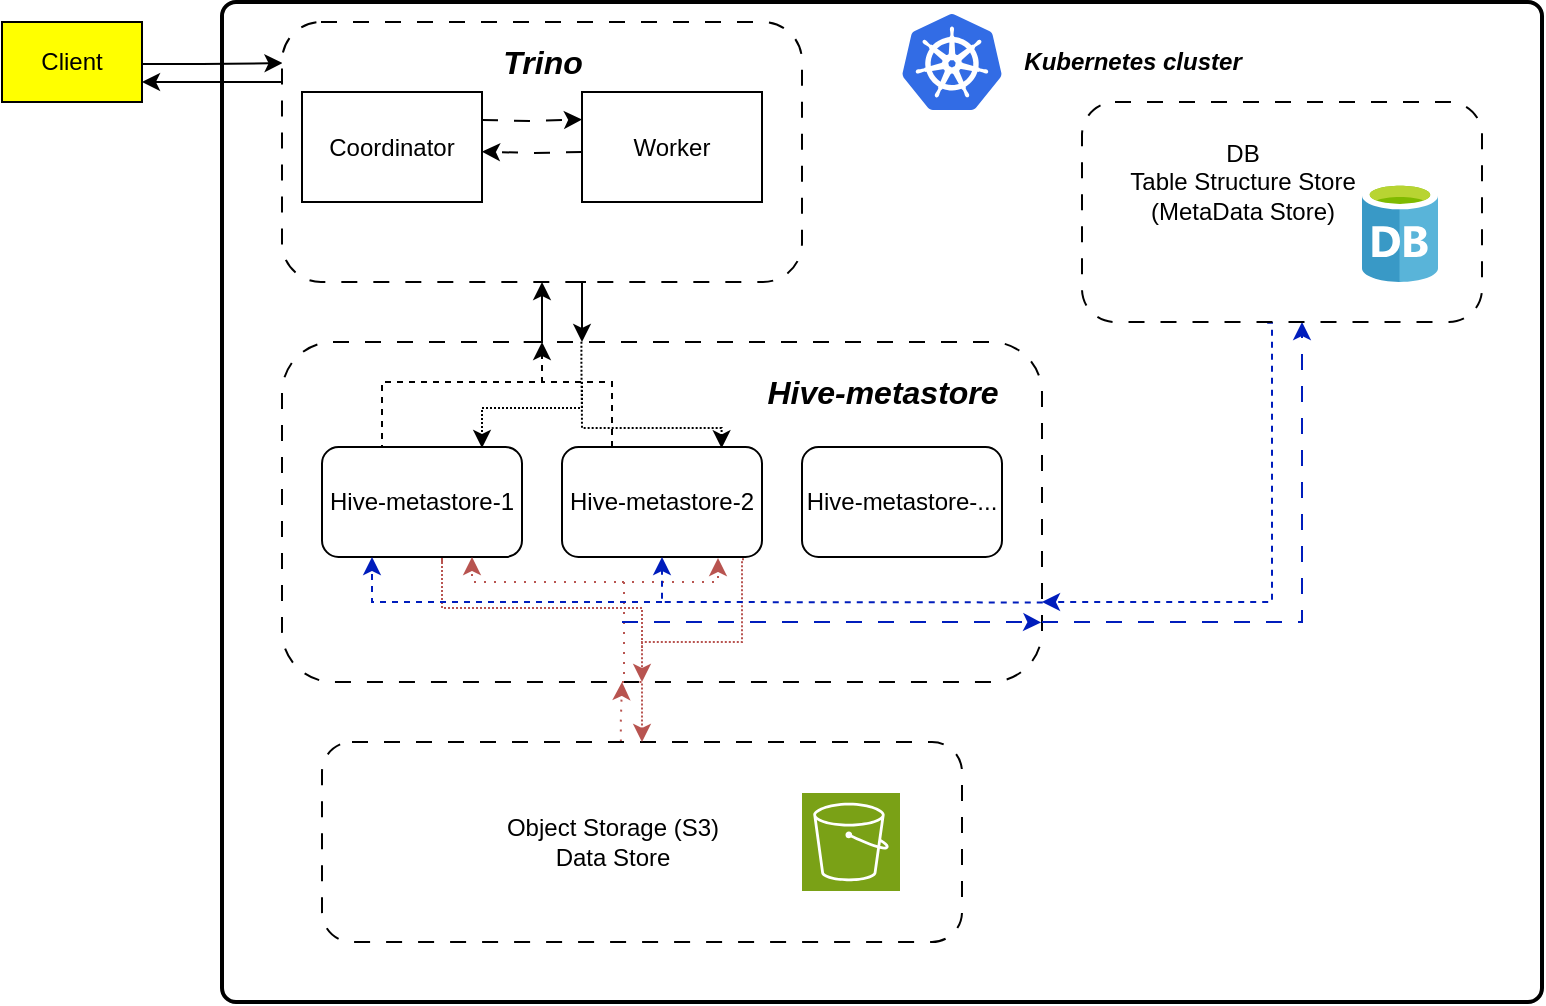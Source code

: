 <mxfile version="22.1.2" type="device" pages="2">
  <diagram name="Hive-Metastore HA-scheme" id="bAdXAxt7gdmivY353OVf">
    <mxGraphModel dx="1026" dy="679" grid="1" gridSize="10" guides="1" tooltips="1" connect="1" arrows="1" fold="1" page="1" pageScale="1" pageWidth="827" pageHeight="1169" math="0" shadow="0">
      <root>
        <mxCell id="0" />
        <mxCell id="1" parent="0" />
        <mxCell id="-5W97iNrPR9Bxa_8trlT-1" value="" style="rounded=1;whiteSpace=wrap;html=1;absoluteArcSize=1;arcSize=14;strokeWidth=2;gradientColor=none;shadow=0;glass=0;fillStyle=auto;labelBackgroundColor=none;labelBorderColor=none;movable=0;resizable=0;rotatable=0;deletable=0;editable=0;locked=1;connectable=0;" vertex="1" parent="1">
          <mxGeometry x="130" y="10" width="660" height="500" as="geometry" />
        </mxCell>
        <mxCell id="-5W97iNrPR9Bxa_8trlT-2" value="" style="edgeStyle=orthogonalEdgeStyle;rounded=0;orthogonalLoop=1;jettySize=auto;html=1;entryX=0.001;entryY=0.158;entryDx=0;entryDy=0;entryPerimeter=0;" edge="1" parent="1" target="-5W97iNrPR9Bxa_8trlT-7">
          <mxGeometry relative="1" as="geometry">
            <mxPoint x="90" y="39.94" as="sourcePoint" />
            <mxPoint x="140" y="40" as="targetPoint" />
            <Array as="points">
              <mxPoint x="90" y="41" />
              <mxPoint x="120" y="41" />
            </Array>
          </mxGeometry>
        </mxCell>
        <mxCell id="-5W97iNrPR9Bxa_8trlT-3" value="Client" style="rounded=0;whiteSpace=wrap;html=1;fillColor=#FFFF00;" vertex="1" parent="1">
          <mxGeometry x="20" y="20" width="70" height="40" as="geometry" />
        </mxCell>
        <mxCell id="-5W97iNrPR9Bxa_8trlT-4" value="" style="image;sketch=0;aspect=fixed;html=1;points=[];align=center;fontSize=12;image=img/lib/mscae/Kubernetes.svg;" vertex="1" parent="1">
          <mxGeometry x="470" y="16" width="50" height="48" as="geometry" />
        </mxCell>
        <mxCell id="-5W97iNrPR9Bxa_8trlT-5" value="&lt;b&gt;&lt;i&gt;Kubernetes cluster&lt;/i&gt;&lt;/b&gt;" style="text;html=1;align=center;verticalAlign=middle;resizable=0;points=[];autosize=1;strokeColor=none;fillColor=none;" vertex="1" parent="1">
          <mxGeometry x="520" y="25" width="130" height="30" as="geometry" />
        </mxCell>
        <mxCell id="-5W97iNrPR9Bxa_8trlT-6" value="" style="edgeStyle=orthogonalEdgeStyle;rounded=0;orthogonalLoop=1;jettySize=auto;html=1;exitX=-0.002;exitY=0.231;exitDx=0;exitDy=0;exitPerimeter=0;entryX=1;entryY=0.75;entryDx=0;entryDy=0;" edge="1" parent="1" source="-5W97iNrPR9Bxa_8trlT-7" target="-5W97iNrPR9Bxa_8trlT-3">
          <mxGeometry relative="1" as="geometry">
            <mxPoint x="160" y="44.996" as="sourcePoint" />
            <mxPoint x="140" y="40" as="targetPoint" />
            <Array as="points" />
          </mxGeometry>
        </mxCell>
        <mxCell id="-5W97iNrPR9Bxa_8trlT-7" value="" style="rounded=1;whiteSpace=wrap;html=1;dashed=1;dashPattern=8 8;" vertex="1" parent="1">
          <mxGeometry x="160" y="20" width="260" height="130" as="geometry" />
        </mxCell>
        <mxCell id="-5W97iNrPR9Bxa_8trlT-8" value="Coordinator" style="rounded=0;whiteSpace=wrap;html=1;" vertex="1" parent="1">
          <mxGeometry x="170" y="55" width="90" height="55" as="geometry" />
        </mxCell>
        <mxCell id="-5W97iNrPR9Bxa_8trlT-9" value="Worker" style="rounded=0;whiteSpace=wrap;html=1;" vertex="1" parent="1">
          <mxGeometry x="310" y="55" width="90" height="55" as="geometry" />
        </mxCell>
        <mxCell id="-5W97iNrPR9Bxa_8trlT-10" value="&lt;b&gt;&lt;i&gt;&lt;font style=&quot;font-size: 16px;&quot;&gt;Trino&lt;/font&gt;&lt;/i&gt;&lt;/b&gt;" style="text;html=1;align=center;verticalAlign=middle;resizable=0;points=[];autosize=1;strokeColor=none;fillColor=none;" vertex="1" parent="1">
          <mxGeometry x="260" y="25" width="60" height="30" as="geometry" />
        </mxCell>
        <mxCell id="-5W97iNrPR9Bxa_8trlT-11" value="" style="edgeStyle=orthogonalEdgeStyle;rounded=0;orthogonalLoop=1;jettySize=auto;html=1;entryX=0;entryY=0.25;entryDx=0;entryDy=0;dashed=1;dashPattern=8 8;shadow=0;" edge="1" parent="1" target="-5W97iNrPR9Bxa_8trlT-9">
          <mxGeometry relative="1" as="geometry">
            <mxPoint x="260" y="69" as="sourcePoint" />
            <mxPoint x="200" y="81" as="targetPoint" />
          </mxGeometry>
        </mxCell>
        <mxCell id="-5W97iNrPR9Bxa_8trlT-12" value="" style="edgeStyle=orthogonalEdgeStyle;rounded=0;orthogonalLoop=1;jettySize=auto;html=1;entryX=1;entryY=0.75;entryDx=0;entryDy=0;dashed=1;dashPattern=8 8;" edge="1" parent="1">
          <mxGeometry relative="1" as="geometry">
            <mxPoint x="310" y="85" as="sourcePoint" />
            <mxPoint x="260" y="84.86" as="targetPoint" />
            <Array as="points" />
          </mxGeometry>
        </mxCell>
        <mxCell id="-5W97iNrPR9Bxa_8trlT-13" value="" style="rounded=1;whiteSpace=wrap;html=1;dashed=1;dashPattern=8 8;" vertex="1" parent="1">
          <mxGeometry x="160" y="180" width="380" height="170" as="geometry" />
        </mxCell>
        <mxCell id="-5W97iNrPR9Bxa_8trlT-14" value="" style="edgeStyle=orthogonalEdgeStyle;rounded=0;orthogonalLoop=1;jettySize=auto;html=1;exitX=0.318;exitY=0;exitDx=0;exitDy=0;exitPerimeter=0;entryX=0.5;entryY=1;entryDx=0;entryDy=0;" edge="1" parent="1" source="-5W97iNrPR9Bxa_8trlT-13" target="-5W97iNrPR9Bxa_8trlT-7">
          <mxGeometry relative="1" as="geometry">
            <mxPoint x="169" y="60" as="sourcePoint" />
            <mxPoint x="100" y="60" as="targetPoint" />
            <Array as="points">
              <mxPoint x="290" y="180" />
            </Array>
          </mxGeometry>
        </mxCell>
        <mxCell id="-5W97iNrPR9Bxa_8trlT-15" value="" style="edgeStyle=orthogonalEdgeStyle;rounded=0;orthogonalLoop=1;jettySize=auto;html=1;exitX=0.223;exitY=0.001;exitDx=0;exitDy=0;exitPerimeter=0;entryX=0.5;entryY=1;entryDx=0;entryDy=0;" edge="1" parent="1">
          <mxGeometry relative="1" as="geometry">
            <mxPoint x="312" y="150.0" as="sourcePoint" />
            <mxPoint x="310" y="180.0" as="targetPoint" />
            <Array as="points" />
          </mxGeometry>
        </mxCell>
        <mxCell id="-5W97iNrPR9Bxa_8trlT-16" value="Hive-metastore-1" style="rounded=1;whiteSpace=wrap;html=1;" vertex="1" parent="1">
          <mxGeometry x="180" y="232.5" width="100" height="55" as="geometry" />
        </mxCell>
        <mxCell id="-5W97iNrPR9Bxa_8trlT-17" value="Hive-metastore-2" style="rounded=1;whiteSpace=wrap;html=1;" vertex="1" parent="1">
          <mxGeometry x="300" y="232.5" width="100" height="55" as="geometry" />
        </mxCell>
        <mxCell id="-5W97iNrPR9Bxa_8trlT-18" value="Hive-metastore-..." style="rounded=1;whiteSpace=wrap;html=1;" vertex="1" parent="1">
          <mxGeometry x="420" y="232.5" width="100" height="55" as="geometry" />
        </mxCell>
        <mxCell id="-5W97iNrPR9Bxa_8trlT-19" value="&lt;b&gt;&lt;i&gt;&lt;font style=&quot;font-size: 16px;&quot;&gt;Hive-metastore&lt;/font&gt;&lt;/i&gt;&lt;/b&gt;" style="text;html=1;align=center;verticalAlign=middle;resizable=0;points=[];autosize=1;strokeColor=none;fillColor=none;" vertex="1" parent="1">
          <mxGeometry x="390" y="190" width="140" height="30" as="geometry" />
        </mxCell>
        <mxCell id="-5W97iNrPR9Bxa_8trlT-20" value="" style="edgeStyle=orthogonalEdgeStyle;rounded=0;orthogonalLoop=1;jettySize=auto;html=1;dashed=1;exitX=0.5;exitY=0;exitDx=0;exitDy=0;" edge="1" parent="1" source="-5W97iNrPR9Bxa_8trlT-16">
          <mxGeometry relative="1" as="geometry">
            <mxPoint x="230" y="233" as="sourcePoint" />
            <mxPoint x="290" y="180" as="targetPoint" />
            <Array as="points">
              <mxPoint x="210" y="233" />
              <mxPoint x="210" y="200" />
              <mxPoint x="290" y="200" />
            </Array>
          </mxGeometry>
        </mxCell>
        <mxCell id="-5W97iNrPR9Bxa_8trlT-21" value="" style="endArrow=none;html=1;rounded=0;exitX=0.25;exitY=0;exitDx=0;exitDy=0;dashed=1;" edge="1" parent="1" source="-5W97iNrPR9Bxa_8trlT-17">
          <mxGeometry width="50" height="50" relative="1" as="geometry">
            <mxPoint x="320" y="200" as="sourcePoint" />
            <mxPoint x="290" y="200" as="targetPoint" />
            <Array as="points">
              <mxPoint x="325" y="200" />
            </Array>
          </mxGeometry>
        </mxCell>
        <mxCell id="-5W97iNrPR9Bxa_8trlT-22" value="" style="edgeStyle=orthogonalEdgeStyle;rounded=0;orthogonalLoop=1;jettySize=auto;html=1;dashed=1;exitX=0.394;exitY=-0.001;exitDx=0;exitDy=0;exitPerimeter=0;entryX=0.798;entryY=0.012;entryDx=0;entryDy=0;entryPerimeter=0;dashPattern=1 1;" edge="1" parent="1" source="-5W97iNrPR9Bxa_8trlT-13" target="-5W97iNrPR9Bxa_8trlT-17">
          <mxGeometry relative="1" as="geometry">
            <mxPoint x="320" y="190" as="sourcePoint" />
            <mxPoint x="380" y="230" as="targetPoint" />
            <Array as="points">
              <mxPoint x="310" y="190" />
              <mxPoint x="310" y="223" />
              <mxPoint x="380" y="223" />
            </Array>
          </mxGeometry>
        </mxCell>
        <mxCell id="-5W97iNrPR9Bxa_8trlT-23" style="edgeStyle=orthogonalEdgeStyle;rounded=0;orthogonalLoop=1;jettySize=auto;html=1;exitX=0.463;exitY=1.003;exitDx=0;exitDy=0;exitPerimeter=0;dashed=1;fillColor=#0050ef;strokeColor=#001DBC;" edge="1" parent="1" source="-5W97iNrPR9Bxa_8trlT-25">
          <mxGeometry relative="1" as="geometry">
            <mxPoint x="540" y="310" as="targetPoint" />
            <Array as="points">
              <mxPoint x="655" y="170" />
              <mxPoint x="655" y="310" />
              <mxPoint x="540" y="310" />
            </Array>
          </mxGeometry>
        </mxCell>
        <mxCell id="-5W97iNrPR9Bxa_8trlT-24" style="edgeStyle=orthogonalEdgeStyle;rounded=0;orthogonalLoop=1;jettySize=auto;html=1;dashed=1;dashPattern=8 8;fillColor=#0050ef;strokeColor=#001DBC;" edge="1" parent="1">
          <mxGeometry relative="1" as="geometry">
            <mxPoint x="670" y="170" as="targetPoint" />
            <mxPoint x="540" y="320" as="sourcePoint" />
            <Array as="points">
              <mxPoint x="540" y="320" />
              <mxPoint x="670" y="320" />
            </Array>
          </mxGeometry>
        </mxCell>
        <mxCell id="-5W97iNrPR9Bxa_8trlT-25" value="" style="rounded=1;whiteSpace=wrap;html=1;dashed=1;dashPattern=8 8;" vertex="1" parent="1">
          <mxGeometry x="560" y="60" width="200" height="110" as="geometry" />
        </mxCell>
        <mxCell id="-5W97iNrPR9Bxa_8trlT-26" value="" style="edgeStyle=orthogonalEdgeStyle;rounded=0;orthogonalLoop=1;jettySize=auto;html=1;dashed=1;dashPattern=1 1;" edge="1" parent="1">
          <mxGeometry relative="1" as="geometry">
            <mxPoint x="310" y="200" as="sourcePoint" />
            <mxPoint x="260" y="233" as="targetPoint" />
            <Array as="points">
              <mxPoint x="310" y="213" />
              <mxPoint x="260" y="213" />
            </Array>
          </mxGeometry>
        </mxCell>
        <mxCell id="-5W97iNrPR9Bxa_8trlT-27" style="edgeStyle=orthogonalEdgeStyle;rounded=0;orthogonalLoop=1;jettySize=auto;html=1;exitX=0.467;exitY=-0.002;exitDx=0;exitDy=0;entryX=0.5;entryY=1;entryDx=0;entryDy=0;dashed=1;dashPattern=1 4;exitPerimeter=0;fillColor=#f8cecc;strokeColor=#b85450;" edge="1" parent="1" source="-5W97iNrPR9Bxa_8trlT-28">
          <mxGeometry relative="1" as="geometry">
            <mxPoint x="320" y="380" as="sourcePoint" />
            <mxPoint x="330" y="350" as="targetPoint" />
            <Array as="points">
              <mxPoint x="329" y="370" />
              <mxPoint x="330" y="370" />
            </Array>
          </mxGeometry>
        </mxCell>
        <mxCell id="-5W97iNrPR9Bxa_8trlT-28" value="" style="rounded=1;whiteSpace=wrap;html=1;dashed=1;dashPattern=8 8;" vertex="1" parent="1">
          <mxGeometry x="180" y="380" width="320" height="100" as="geometry" />
        </mxCell>
        <mxCell id="-5W97iNrPR9Bxa_8trlT-29" value="" style="image;sketch=0;aspect=fixed;html=1;points=[];align=center;fontSize=12;image=img/lib/mscae/Database_General.svg;" vertex="1" parent="1">
          <mxGeometry x="700" y="100" width="38" height="50" as="geometry" />
        </mxCell>
        <mxCell id="-5W97iNrPR9Bxa_8trlT-30" value="&lt;div&gt;DB&lt;/div&gt;&lt;div&gt;Table Structure Store&lt;/div&gt;&lt;div&gt;(MetaData Store)&lt;/div&gt;" style="text;html=1;align=center;verticalAlign=middle;resizable=0;points=[];autosize=1;strokeColor=none;fillColor=none;" vertex="1" parent="1">
          <mxGeometry x="570" y="70" width="140" height="60" as="geometry" />
        </mxCell>
        <mxCell id="-5W97iNrPR9Bxa_8trlT-31" value="&lt;div&gt;Object Storage (S3)&lt;/div&gt;&lt;div&gt;Data Store&lt;/div&gt;" style="text;html=1;align=center;verticalAlign=middle;resizable=0;points=[];autosize=1;strokeColor=none;fillColor=none;" vertex="1" parent="1">
          <mxGeometry x="260" y="410" width="130" height="40" as="geometry" />
        </mxCell>
        <mxCell id="-5W97iNrPR9Bxa_8trlT-32" style="edgeStyle=orthogonalEdgeStyle;rounded=0;orthogonalLoop=1;jettySize=auto;html=1;exitX=0.75;exitY=1;exitDx=0;exitDy=0;entryX=0.5;entryY=0;entryDx=0;entryDy=0;dashed=1;dashPattern=1 1;fillColor=#f8cecc;strokeColor=#b85450;" edge="1" parent="1" target="-5W97iNrPR9Bxa_8trlT-28">
          <mxGeometry relative="1" as="geometry">
            <mxPoint x="338.74" y="350" as="sourcePoint" />
            <mxPoint x="341.26" y="381.3" as="targetPoint" />
            <Array as="points">
              <mxPoint x="340" y="350" />
            </Array>
          </mxGeometry>
        </mxCell>
        <mxCell id="-5W97iNrPR9Bxa_8trlT-33" value="" style="sketch=0;points=[[0,0,0],[0.25,0,0],[0.5,0,0],[0.75,0,0],[1,0,0],[0,1,0],[0.25,1,0],[0.5,1,0],[0.75,1,0],[1,1,0],[0,0.25,0],[0,0.5,0],[0,0.75,0],[1,0.25,0],[1,0.5,0],[1,0.75,0]];outlineConnect=0;fontColor=#232F3E;fillColor=#7AA116;strokeColor=#ffffff;dashed=0;verticalLabelPosition=bottom;verticalAlign=top;align=center;html=1;fontSize=12;fontStyle=0;aspect=fixed;shape=mxgraph.aws4.resourceIcon;resIcon=mxgraph.aws4.s3;" vertex="1" parent="1">
          <mxGeometry x="420" y="405.5" width="49" height="49" as="geometry" />
        </mxCell>
        <mxCell id="-5W97iNrPR9Bxa_8trlT-34" value="" style="edgeStyle=orthogonalEdgeStyle;rounded=0;orthogonalLoop=1;jettySize=auto;html=1;dashed=1;dashPattern=1 1;exitX=0.91;exitY=1.02;exitDx=0;exitDy=0;exitPerimeter=0;fillColor=#f8cecc;strokeColor=#b85450;" edge="1" parent="1" source="-5W97iNrPR9Bxa_8trlT-17">
          <mxGeometry relative="1" as="geometry">
            <mxPoint x="389.96" y="317" as="sourcePoint" />
            <mxPoint x="340" y="350" as="targetPoint" />
            <Array as="points">
              <mxPoint x="390" y="289" />
              <mxPoint x="390" y="330" />
              <mxPoint x="340" y="330" />
            </Array>
          </mxGeometry>
        </mxCell>
        <mxCell id="-5W97iNrPR9Bxa_8trlT-35" value="" style="edgeStyle=orthogonalEdgeStyle;rounded=0;orthogonalLoop=1;jettySize=auto;html=1;dashed=1;dashPattern=1 1;strokeColor=#b85450;startArrow=none;startFill=0;endArrow=none;endFill=0;fillColor=#f8cecc;" edge="1" parent="1">
          <mxGeometry relative="1" as="geometry">
            <mxPoint x="240" y="290" as="sourcePoint" />
            <mxPoint x="340.0" y="333" as="targetPoint" />
            <Array as="points">
              <mxPoint x="240" y="288" />
              <mxPoint x="240" y="313" />
              <mxPoint x="340" y="313" />
            </Array>
          </mxGeometry>
        </mxCell>
        <mxCell id="-5W97iNrPR9Bxa_8trlT-36" style="edgeStyle=orthogonalEdgeStyle;rounded=0;orthogonalLoop=1;jettySize=auto;html=1;exitX=0.467;exitY=-0.002;exitDx=0;exitDy=0;dashed=1;dashPattern=1 4;exitPerimeter=0;entryX=0.75;entryY=1;entryDx=0;entryDy=0;fillColor=#f8cecc;strokeColor=#b85450;" edge="1" parent="1" target="-5W97iNrPR9Bxa_8trlT-16">
          <mxGeometry relative="1" as="geometry">
            <mxPoint x="330" y="350" as="sourcePoint" />
            <mxPoint x="331" y="320" as="targetPoint" />
            <Array as="points">
              <mxPoint x="331" y="350" />
              <mxPoint x="331" y="300" />
              <mxPoint x="255" y="300" />
            </Array>
          </mxGeometry>
        </mxCell>
        <mxCell id="-5W97iNrPR9Bxa_8trlT-37" style="edgeStyle=orthogonalEdgeStyle;rounded=0;orthogonalLoop=1;jettySize=auto;html=1;dashed=1;dashPattern=1 4;entryX=0.75;entryY=1;entryDx=0;entryDy=0;fillColor=#f8cecc;strokeColor=#b85450;" edge="1" parent="1">
          <mxGeometry relative="1" as="geometry">
            <mxPoint x="330" y="300" as="sourcePoint" />
            <mxPoint x="378" y="288.0" as="targetPoint" />
            <Array as="points">
              <mxPoint x="378" y="300" />
            </Array>
          </mxGeometry>
        </mxCell>
        <mxCell id="-5W97iNrPR9Bxa_8trlT-38" style="edgeStyle=orthogonalEdgeStyle;rounded=0;orthogonalLoop=1;jettySize=auto;html=1;dashed=1;fillColor=#0050ef;strokeColor=#001DBC;entryX=0.5;entryY=1;entryDx=0;entryDy=0;exitX=1.001;exitY=0.766;exitDx=0;exitDy=0;exitPerimeter=0;" edge="1" parent="1" source="-5W97iNrPR9Bxa_8trlT-13" target="-5W97iNrPR9Bxa_8trlT-17">
          <mxGeometry relative="1" as="geometry">
            <mxPoint x="350" y="320" as="targetPoint" />
            <Array as="points">
              <mxPoint x="520" y="310" />
              <mxPoint x="350" y="310" />
            </Array>
            <mxPoint x="520" y="310" as="sourcePoint" />
          </mxGeometry>
        </mxCell>
        <mxCell id="-5W97iNrPR9Bxa_8trlT-39" style="edgeStyle=orthogonalEdgeStyle;rounded=0;orthogonalLoop=1;jettySize=auto;html=1;dashed=1;fillColor=#0050ef;strokeColor=#001DBC;entryX=0.25;entryY=1;entryDx=0;entryDy=0;" edge="1" parent="1" target="-5W97iNrPR9Bxa_8trlT-16">
          <mxGeometry relative="1" as="geometry">
            <mxPoint x="245" y="287.5" as="targetPoint" />
            <Array as="points">
              <mxPoint x="205" y="310" />
            </Array>
            <mxPoint x="350" y="310" as="sourcePoint" />
          </mxGeometry>
        </mxCell>
        <mxCell id="-5W97iNrPR9Bxa_8trlT-40" style="edgeStyle=orthogonalEdgeStyle;rounded=0;orthogonalLoop=1;jettySize=auto;html=1;dashed=1;dashPattern=8 8;fillColor=#0050ef;strokeColor=#001DBC;entryX=0.999;entryY=0.825;entryDx=0;entryDy=0;entryPerimeter=0;" edge="1" parent="1" target="-5W97iNrPR9Bxa_8trlT-13">
          <mxGeometry relative="1" as="geometry">
            <mxPoint x="530" y="320" as="targetPoint" />
            <mxPoint x="330" y="320" as="sourcePoint" />
            <Array as="points">
              <mxPoint x="530" y="320" />
            </Array>
          </mxGeometry>
        </mxCell>
      </root>
    </mxGraphModel>
  </diagram>
  <diagram id="I2aYAL3ZD9JrCmMD1vCz" name="Hive-Metastore Non HA scheme">
    <mxGraphModel dx="1026" dy="679" grid="1" gridSize="10" guides="1" tooltips="1" connect="1" arrows="1" fold="1" page="1" pageScale="1" pageWidth="827" pageHeight="1169" math="0" shadow="0">
      <root>
        <mxCell id="0" />
        <mxCell id="1" parent="0" />
        <mxCell id="7yhD37t5BB6m3BjnPwmS-1" value="" style="rounded=1;whiteSpace=wrap;html=1;absoluteArcSize=1;arcSize=14;strokeWidth=2;gradientColor=none;shadow=0;glass=0;fillStyle=auto;labelBackgroundColor=none;labelBorderColor=none;movable=0;resizable=0;rotatable=0;deletable=0;editable=0;locked=1;connectable=0;" vertex="1" parent="1">
          <mxGeometry x="130" y="10" width="660" height="500" as="geometry" />
        </mxCell>
        <mxCell id="7yhD37t5BB6m3BjnPwmS-2" value="" style="edgeStyle=orthogonalEdgeStyle;rounded=0;orthogonalLoop=1;jettySize=auto;html=1;entryX=0.001;entryY=0.158;entryDx=0;entryDy=0;entryPerimeter=0;" edge="1" parent="1" target="7yhD37t5BB6m3BjnPwmS-7">
          <mxGeometry relative="1" as="geometry">
            <mxPoint x="90" y="39.94" as="sourcePoint" />
            <mxPoint x="140" y="40" as="targetPoint" />
            <Array as="points">
              <mxPoint x="90" y="41" />
              <mxPoint x="120" y="41" />
            </Array>
          </mxGeometry>
        </mxCell>
        <mxCell id="7yhD37t5BB6m3BjnPwmS-3" value="Client" style="rounded=0;whiteSpace=wrap;html=1;fillColor=#FFFF00;" vertex="1" parent="1">
          <mxGeometry x="20" y="20" width="70" height="40" as="geometry" />
        </mxCell>
        <mxCell id="7yhD37t5BB6m3BjnPwmS-4" value="" style="image;sketch=0;aspect=fixed;html=1;points=[];align=center;fontSize=12;image=img/lib/mscae/Kubernetes.svg;" vertex="1" parent="1">
          <mxGeometry x="470" y="16" width="50" height="48" as="geometry" />
        </mxCell>
        <mxCell id="7yhD37t5BB6m3BjnPwmS-5" value="&lt;b&gt;&lt;i&gt;Kubernetes cluster&lt;/i&gt;&lt;/b&gt;" style="text;html=1;align=center;verticalAlign=middle;resizable=0;points=[];autosize=1;strokeColor=none;fillColor=none;" vertex="1" parent="1">
          <mxGeometry x="520" y="25" width="130" height="30" as="geometry" />
        </mxCell>
        <mxCell id="7yhD37t5BB6m3BjnPwmS-6" value="" style="edgeStyle=orthogonalEdgeStyle;rounded=0;orthogonalLoop=1;jettySize=auto;html=1;exitX=-0.002;exitY=0.231;exitDx=0;exitDy=0;exitPerimeter=0;entryX=1;entryY=0.75;entryDx=0;entryDy=0;" edge="1" parent="1" source="7yhD37t5BB6m3BjnPwmS-7" target="7yhD37t5BB6m3BjnPwmS-3">
          <mxGeometry relative="1" as="geometry">
            <mxPoint x="160" y="44.996" as="sourcePoint" />
            <mxPoint x="140" y="40" as="targetPoint" />
            <Array as="points" />
          </mxGeometry>
        </mxCell>
        <mxCell id="7yhD37t5BB6m3BjnPwmS-7" value="" style="rounded=1;whiteSpace=wrap;html=1;dashed=1;dashPattern=8 8;" vertex="1" parent="1">
          <mxGeometry x="160" y="20" width="260" height="130" as="geometry" />
        </mxCell>
        <mxCell id="7yhD37t5BB6m3BjnPwmS-8" value="Coordinator" style="rounded=0;whiteSpace=wrap;html=1;" vertex="1" parent="1">
          <mxGeometry x="170" y="55" width="90" height="55" as="geometry" />
        </mxCell>
        <mxCell id="7yhD37t5BB6m3BjnPwmS-9" value="Worker" style="rounded=0;whiteSpace=wrap;html=1;" vertex="1" parent="1">
          <mxGeometry x="310" y="55" width="90" height="55" as="geometry" />
        </mxCell>
        <mxCell id="7yhD37t5BB6m3BjnPwmS-10" value="&lt;b&gt;&lt;i&gt;&lt;font style=&quot;font-size: 16px;&quot;&gt;Trino&lt;/font&gt;&lt;/i&gt;&lt;/b&gt;" style="text;html=1;align=center;verticalAlign=middle;resizable=0;points=[];autosize=1;strokeColor=none;fillColor=none;" vertex="1" parent="1">
          <mxGeometry x="260" y="25" width="60" height="30" as="geometry" />
        </mxCell>
        <mxCell id="7yhD37t5BB6m3BjnPwmS-11" value="" style="edgeStyle=orthogonalEdgeStyle;rounded=0;orthogonalLoop=1;jettySize=auto;html=1;entryX=0;entryY=0.25;entryDx=0;entryDy=0;dashed=1;dashPattern=8 8;shadow=0;" edge="1" parent="1" target="7yhD37t5BB6m3BjnPwmS-9">
          <mxGeometry relative="1" as="geometry">
            <mxPoint x="260" y="69" as="sourcePoint" />
            <mxPoint x="200" y="81" as="targetPoint" />
          </mxGeometry>
        </mxCell>
        <mxCell id="7yhD37t5BB6m3BjnPwmS-12" value="" style="edgeStyle=orthogonalEdgeStyle;rounded=0;orthogonalLoop=1;jettySize=auto;html=1;entryX=1;entryY=0.75;entryDx=0;entryDy=0;dashed=1;dashPattern=8 8;" edge="1" parent="1">
          <mxGeometry relative="1" as="geometry">
            <mxPoint x="310" y="85" as="sourcePoint" />
            <mxPoint x="260" y="84.86" as="targetPoint" />
            <Array as="points" />
          </mxGeometry>
        </mxCell>
        <mxCell id="7yhD37t5BB6m3BjnPwmS-13" value="" style="rounded=1;whiteSpace=wrap;html=1;dashed=1;dashPattern=8 8;" vertex="1" parent="1">
          <mxGeometry x="165" y="180" width="380" height="170" as="geometry" />
        </mxCell>
        <mxCell id="7yhD37t5BB6m3BjnPwmS-14" value="" style="edgeStyle=orthogonalEdgeStyle;rounded=0;orthogonalLoop=1;jettySize=auto;html=1;exitX=0.318;exitY=0;exitDx=0;exitDy=0;exitPerimeter=0;entryX=0.5;entryY=1;entryDx=0;entryDy=0;" edge="1" parent="1" source="7yhD37t5BB6m3BjnPwmS-13" target="7yhD37t5BB6m3BjnPwmS-7">
          <mxGeometry relative="1" as="geometry">
            <mxPoint x="169" y="60" as="sourcePoint" />
            <mxPoint x="100" y="60" as="targetPoint" />
            <Array as="points">
              <mxPoint x="290" y="180" />
            </Array>
          </mxGeometry>
        </mxCell>
        <mxCell id="7yhD37t5BB6m3BjnPwmS-15" value="" style="edgeStyle=orthogonalEdgeStyle;rounded=0;orthogonalLoop=1;jettySize=auto;html=1;exitX=0.223;exitY=0.001;exitDx=0;exitDy=0;exitPerimeter=0;entryX=0.5;entryY=1;entryDx=0;entryDy=0;" edge="1" parent="1">
          <mxGeometry relative="1" as="geometry">
            <mxPoint x="312" y="150.0" as="sourcePoint" />
            <mxPoint x="310" y="180.0" as="targetPoint" />
            <Array as="points" />
          </mxGeometry>
        </mxCell>
        <mxCell id="7yhD37t5BB6m3BjnPwmS-16" value="Hive-metastore-1" style="rounded=1;whiteSpace=wrap;html=1;" vertex="1" parent="1">
          <mxGeometry x="300" y="232.5" width="100" height="55" as="geometry" />
        </mxCell>
        <mxCell id="7yhD37t5BB6m3BjnPwmS-17" value="&lt;b&gt;&lt;i&gt;&lt;font style=&quot;font-size: 16px;&quot;&gt;Hive-metastore&lt;/font&gt;&lt;/i&gt;&lt;/b&gt;" style="text;html=1;align=center;verticalAlign=middle;resizable=0;points=[];autosize=1;strokeColor=none;fillColor=none;" vertex="1" parent="1">
          <mxGeometry x="390" y="190" width="140" height="30" as="geometry" />
        </mxCell>
        <mxCell id="7yhD37t5BB6m3BjnPwmS-18" value="" style="edgeStyle=orthogonalEdgeStyle;rounded=0;orthogonalLoop=1;jettySize=auto;html=1;dashed=1;exitX=0.5;exitY=0;exitDx=0;exitDy=0;" edge="1" parent="1" source="7yhD37t5BB6m3BjnPwmS-16">
          <mxGeometry relative="1" as="geometry">
            <mxPoint x="230" y="233" as="sourcePoint" />
            <mxPoint x="290" y="180" as="targetPoint" />
            <Array as="points">
              <mxPoint x="350" y="220" />
              <mxPoint x="290" y="220" />
            </Array>
          </mxGeometry>
        </mxCell>
        <mxCell id="7yhD37t5BB6m3BjnPwmS-19" style="edgeStyle=orthogonalEdgeStyle;rounded=0;orthogonalLoop=1;jettySize=auto;html=1;exitX=0.463;exitY=1.003;exitDx=0;exitDy=0;exitPerimeter=0;dashed=1;fillColor=#0050ef;strokeColor=#001DBC;" edge="1" parent="1" source="7yhD37t5BB6m3BjnPwmS-21">
          <mxGeometry relative="1" as="geometry">
            <mxPoint x="540" y="310" as="targetPoint" />
            <Array as="points">
              <mxPoint x="655" y="170" />
              <mxPoint x="655" y="310" />
              <mxPoint x="540" y="310" />
            </Array>
          </mxGeometry>
        </mxCell>
        <mxCell id="7yhD37t5BB6m3BjnPwmS-20" style="edgeStyle=orthogonalEdgeStyle;rounded=0;orthogonalLoop=1;jettySize=auto;html=1;dashed=1;dashPattern=8 8;fillColor=#0050ef;strokeColor=#001DBC;" edge="1" parent="1">
          <mxGeometry relative="1" as="geometry">
            <mxPoint x="670" y="170" as="targetPoint" />
            <mxPoint x="540" y="320" as="sourcePoint" />
            <Array as="points">
              <mxPoint x="540" y="320" />
              <mxPoint x="670" y="320" />
            </Array>
          </mxGeometry>
        </mxCell>
        <mxCell id="7yhD37t5BB6m3BjnPwmS-21" value="" style="rounded=1;whiteSpace=wrap;html=1;dashed=1;dashPattern=8 8;" vertex="1" parent="1">
          <mxGeometry x="560" y="60" width="200" height="110" as="geometry" />
        </mxCell>
        <mxCell id="7yhD37t5BB6m3BjnPwmS-22" value="" style="edgeStyle=orthogonalEdgeStyle;rounded=0;orthogonalLoop=1;jettySize=auto;html=1;dashed=1;dashPattern=1 1;exitX=0.393;exitY=-0.003;exitDx=0;exitDy=0;exitPerimeter=0;entryX=0.805;entryY=-0.013;entryDx=0;entryDy=0;entryPerimeter=0;" edge="1" parent="1" source="7yhD37t5BB6m3BjnPwmS-13" target="7yhD37t5BB6m3BjnPwmS-16">
          <mxGeometry relative="1" as="geometry">
            <mxPoint x="310" y="200" as="sourcePoint" />
            <mxPoint x="380" y="220" as="targetPoint" />
            <Array as="points">
              <mxPoint x="309" y="180" />
              <mxPoint x="309" y="210" />
              <mxPoint x="381" y="210" />
            </Array>
          </mxGeometry>
        </mxCell>
        <mxCell id="7yhD37t5BB6m3BjnPwmS-23" style="edgeStyle=orthogonalEdgeStyle;rounded=0;orthogonalLoop=1;jettySize=auto;html=1;exitX=0.467;exitY=-0.002;exitDx=0;exitDy=0;entryX=0.5;entryY=1;entryDx=0;entryDy=0;dashed=1;dashPattern=1 4;exitPerimeter=0;fillColor=#f8cecc;strokeColor=#b85450;" edge="1" parent="1" source="7yhD37t5BB6m3BjnPwmS-24">
          <mxGeometry relative="1" as="geometry">
            <mxPoint x="320" y="380" as="sourcePoint" />
            <mxPoint x="330" y="350" as="targetPoint" />
            <Array as="points">
              <mxPoint x="329" y="370" />
              <mxPoint x="330" y="370" />
            </Array>
          </mxGeometry>
        </mxCell>
        <mxCell id="7yhD37t5BB6m3BjnPwmS-24" value="" style="rounded=1;whiteSpace=wrap;html=1;dashed=1;dashPattern=8 8;" vertex="1" parent="1">
          <mxGeometry x="180" y="380" width="320" height="100" as="geometry" />
        </mxCell>
        <mxCell id="7yhD37t5BB6m3BjnPwmS-25" value="" style="image;sketch=0;aspect=fixed;html=1;points=[];align=center;fontSize=12;image=img/lib/mscae/Database_General.svg;" vertex="1" parent="1">
          <mxGeometry x="700" y="100" width="38" height="50" as="geometry" />
        </mxCell>
        <mxCell id="7yhD37t5BB6m3BjnPwmS-26" value="&lt;div&gt;DB&lt;/div&gt;&lt;div&gt;Table Structure Store&lt;/div&gt;&lt;div&gt;(MetaData Store)&lt;/div&gt;" style="text;html=1;align=center;verticalAlign=middle;resizable=0;points=[];autosize=1;strokeColor=none;fillColor=none;" vertex="1" parent="1">
          <mxGeometry x="570" y="70" width="140" height="60" as="geometry" />
        </mxCell>
        <mxCell id="7yhD37t5BB6m3BjnPwmS-27" value="&lt;div&gt;Object Storage (S3)&lt;/div&gt;&lt;div&gt;Data Store&lt;/div&gt;" style="text;html=1;align=center;verticalAlign=middle;resizable=0;points=[];autosize=1;strokeColor=none;fillColor=none;" vertex="1" parent="1">
          <mxGeometry x="260" y="410" width="130" height="40" as="geometry" />
        </mxCell>
        <mxCell id="7yhD37t5BB6m3BjnPwmS-28" style="edgeStyle=orthogonalEdgeStyle;rounded=0;orthogonalLoop=1;jettySize=auto;html=1;exitX=0.75;exitY=1;exitDx=0;exitDy=0;entryX=0.5;entryY=0;entryDx=0;entryDy=0;dashed=1;dashPattern=1 1;fillColor=#f8cecc;strokeColor=#b85450;" edge="1" parent="1" target="7yhD37t5BB6m3BjnPwmS-24">
          <mxGeometry relative="1" as="geometry">
            <mxPoint x="338.74" y="350" as="sourcePoint" />
            <mxPoint x="341.26" y="381.3" as="targetPoint" />
            <Array as="points">
              <mxPoint x="340" y="350" />
            </Array>
          </mxGeometry>
        </mxCell>
        <mxCell id="7yhD37t5BB6m3BjnPwmS-29" value="" style="sketch=0;points=[[0,0,0],[0.25,0,0],[0.5,0,0],[0.75,0,0],[1,0,0],[0,1,0],[0.25,1,0],[0.5,1,0],[0.75,1,0],[1,1,0],[0,0.25,0],[0,0.5,0],[0,0.75,0],[1,0.25,0],[1,0.5,0],[1,0.75,0]];outlineConnect=0;fontColor=#232F3E;fillColor=#7AA116;strokeColor=#ffffff;dashed=0;verticalLabelPosition=bottom;verticalAlign=top;align=center;html=1;fontSize=12;fontStyle=0;aspect=fixed;shape=mxgraph.aws4.resourceIcon;resIcon=mxgraph.aws4.s3;" vertex="1" parent="1">
          <mxGeometry x="420" y="405.5" width="49" height="49" as="geometry" />
        </mxCell>
        <mxCell id="7yhD37t5BB6m3BjnPwmS-30" value="" style="edgeStyle=orthogonalEdgeStyle;rounded=0;orthogonalLoop=1;jettySize=auto;html=1;dashed=1;dashPattern=1 1;strokeColor=#b85450;startArrow=none;startFill=0;endArrow=none;endFill=0;fillColor=#f8cecc;" edge="1" parent="1">
          <mxGeometry relative="1" as="geometry">
            <mxPoint x="340" y="290" as="sourcePoint" />
            <mxPoint x="340" y="350" as="targetPoint" />
            <Array as="points">
              <mxPoint x="340" y="290" />
            </Array>
          </mxGeometry>
        </mxCell>
        <mxCell id="7yhD37t5BB6m3BjnPwmS-31" style="edgeStyle=orthogonalEdgeStyle;rounded=0;orthogonalLoop=1;jettySize=auto;html=1;exitX=0.467;exitY=-0.002;exitDx=0;exitDy=0;dashed=1;dashPattern=1 4;exitPerimeter=0;fillColor=#f8cecc;strokeColor=#b85450;entryX=0.31;entryY=0.995;entryDx=0;entryDy=0;entryPerimeter=0;" edge="1" parent="1" target="7yhD37t5BB6m3BjnPwmS-16">
          <mxGeometry relative="1" as="geometry">
            <mxPoint x="330" y="350" as="sourcePoint" />
            <mxPoint x="320" y="290" as="targetPoint" />
            <Array as="points">
              <mxPoint x="331" y="350" />
            </Array>
          </mxGeometry>
        </mxCell>
        <mxCell id="7yhD37t5BB6m3BjnPwmS-32" style="edgeStyle=orthogonalEdgeStyle;rounded=0;orthogonalLoop=1;jettySize=auto;html=1;dashed=1;fillColor=#0050ef;strokeColor=#001DBC;entryX=1;entryY=0.5;entryDx=0;entryDy=0;exitX=1;exitY=0.763;exitDx=0;exitDy=0;exitPerimeter=0;" edge="1" parent="1" source="7yhD37t5BB6m3BjnPwmS-13" target="7yhD37t5BB6m3BjnPwmS-16">
          <mxGeometry relative="1" as="geometry">
            <mxPoint x="245" y="287.5" as="targetPoint" />
            <Array as="points">
              <mxPoint x="520" y="310" />
              <mxPoint x="480" y="310" />
              <mxPoint x="480" y="260" />
            </Array>
            <mxPoint x="350" y="310" as="sourcePoint" />
          </mxGeometry>
        </mxCell>
        <mxCell id="7yhD37t5BB6m3BjnPwmS-33" style="edgeStyle=orthogonalEdgeStyle;rounded=0;orthogonalLoop=1;jettySize=auto;html=1;dashed=1;dashPattern=8 8;fillColor=#0050ef;strokeColor=#001DBC;entryX=0.999;entryY=0.825;entryDx=0;entryDy=0;entryPerimeter=0;exitX=1;exitY=0.75;exitDx=0;exitDy=0;" edge="1" parent="1" source="7yhD37t5BB6m3BjnPwmS-16" target="7yhD37t5BB6m3BjnPwmS-13">
          <mxGeometry relative="1" as="geometry">
            <mxPoint x="530" y="320" as="targetPoint" />
            <mxPoint x="330" y="320" as="sourcePoint" />
            <Array as="points">
              <mxPoint x="460" y="274" />
              <mxPoint x="460" y="320" />
              <mxPoint x="530" y="320" />
            </Array>
          </mxGeometry>
        </mxCell>
      </root>
    </mxGraphModel>
  </diagram>
</mxfile>

